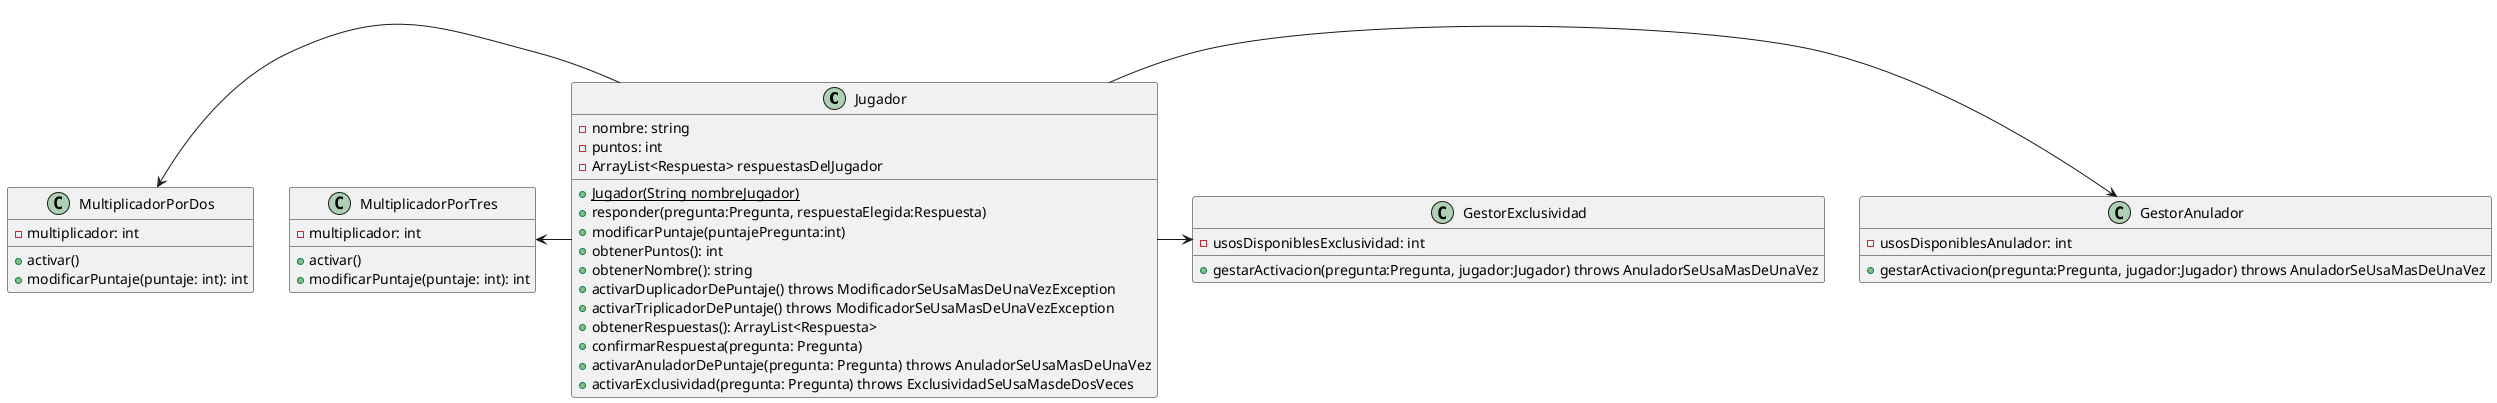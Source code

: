@startuml
class Jugador {
    -nombre: string
    -puntos: int
    -ArrayList<Respuesta> respuestasDelJugador
    
    +{static}Jugador(String nombreJugador)
    +responder(pregunta:Pregunta, respuestaElegida:Respuesta)
    +modificarPuntaje(puntajePregunta:int)
    +obtenerPuntos(): int
    +obtenerNombre(): string
    +activarDuplicadorDePuntaje() throws ModificadorSeUsaMasDeUnaVezException
    +activarTriplicadorDePuntaje() throws ModificadorSeUsaMasDeUnaVezException
    +obtenerRespuestas(): ArrayList<Respuesta>
    +confirmarRespuesta(pregunta: Pregunta)
    +activarAnuladorDePuntaje(pregunta: Pregunta) throws AnuladorSeUsaMasDeUnaVez
    +activarExclusividad(pregunta: Pregunta) throws ExclusividadSeUsaMasdeDosVeces
}
MultiplicadorPorDos <- Jugador
MultiplicadorPorTres <- Jugador
Jugador -> GestorAnulador
Jugador -> GestorExclusividad
class GestorAnulador {
    -usosDisponiblesAnulador: int
    +gestarActivacion(pregunta:Pregunta, jugador:Jugador) throws AnuladorSeUsaMasDeUnaVez
}
class GestorExclusividad {
    -usosDisponiblesExclusividad: int
    +gestarActivacion(pregunta:Pregunta, jugador:Jugador) throws AnuladorSeUsaMasDeUnaVez
}
class MultiplicadorPorDos {
    -multiplicador: int
    +activar()
    +modificarPuntaje(puntaje: int): int
}
class MultiplicadorPorTres{
    -multiplicador: int
    +activar()
    +modificarPuntaje(puntaje: int): int
}
@enduml
